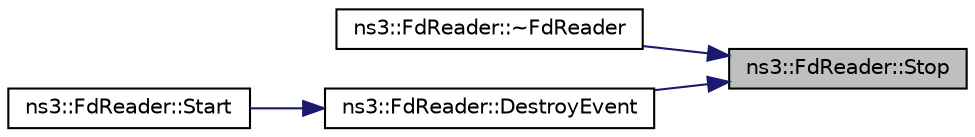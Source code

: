 digraph "ns3::FdReader::Stop"
{
 // LATEX_PDF_SIZE
  edge [fontname="Helvetica",fontsize="10",labelfontname="Helvetica",labelfontsize="10"];
  node [fontname="Helvetica",fontsize="10",shape=record];
  rankdir="RL";
  Node1 [label="ns3::FdReader::Stop",height=0.2,width=0.4,color="black", fillcolor="grey75", style="filled", fontcolor="black",tooltip="Stop the read thread and reset internal state."];
  Node1 -> Node2 [dir="back",color="midnightblue",fontsize="10",style="solid",fontname="Helvetica"];
  Node2 [label="ns3::FdReader::~FdReader",height=0.2,width=0.4,color="black", fillcolor="white", style="filled",URL="$classns3_1_1_fd_reader.html#ae69d0181118f371221ac3c339004314b",tooltip="Destructor."];
  Node1 -> Node3 [dir="back",color="midnightblue",fontsize="10",style="solid",fontname="Helvetica"];
  Node3 [label="ns3::FdReader::DestroyEvent",height=0.2,width=0.4,color="black", fillcolor="white", style="filled",URL="$classns3_1_1_fd_reader.html#a7de041cbd9bfab170576ddd6fa83eea9",tooltip="Event handler scheduled for destroy time to halt the thread."];
  Node3 -> Node4 [dir="back",color="midnightblue",fontsize="10",style="solid",fontname="Helvetica"];
  Node4 [label="ns3::FdReader::Start",height=0.2,width=0.4,color="black", fillcolor="white", style="filled",URL="$classns3_1_1_fd_reader.html#aad8139555df8e9fd58e819f19547a42d",tooltip="Start a new read thread."];
}
